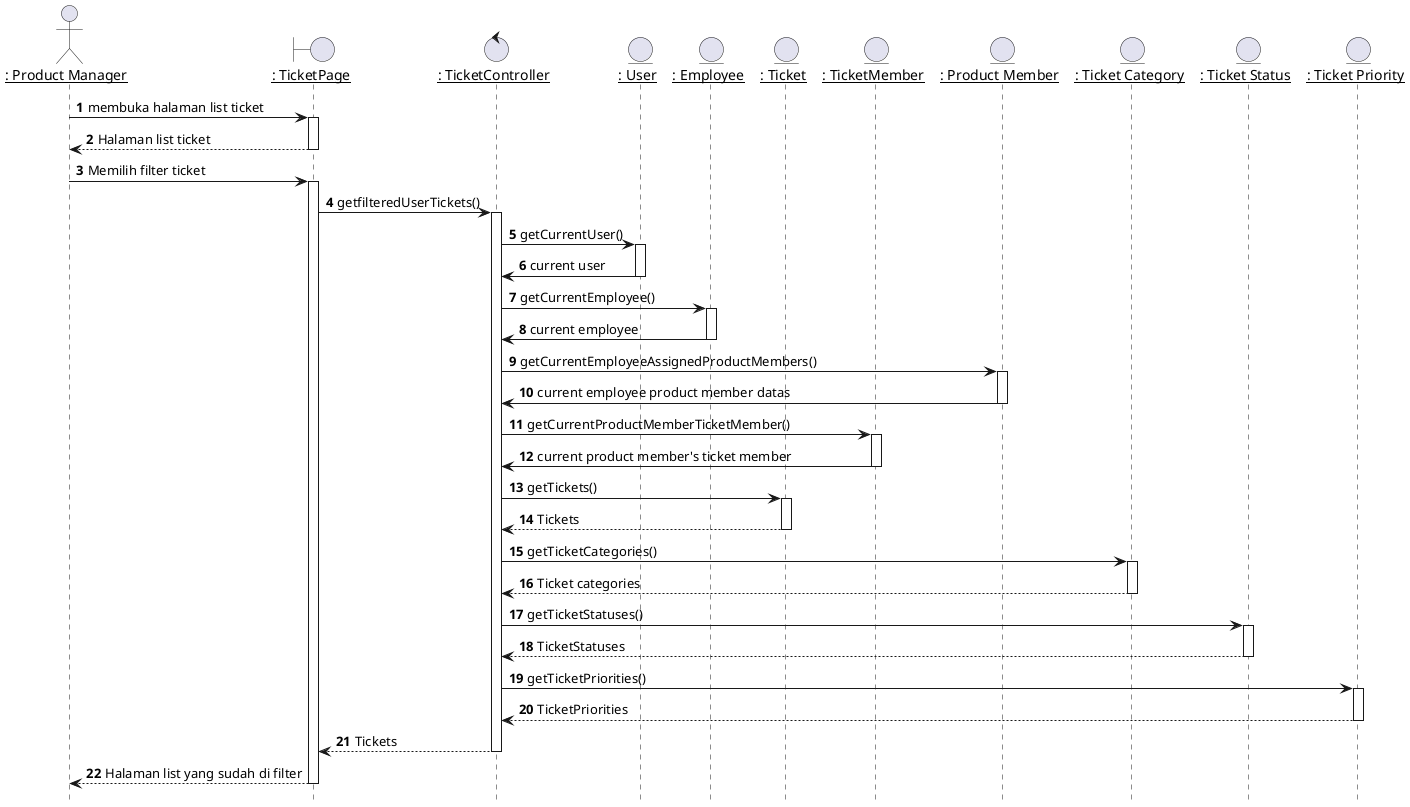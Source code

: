 @startuml Memfilter List Ticket

hide footbox


actor IPM as "__: Product Manager__"
boundary TicketPage as "__: TicketPage__"
control TicketController as "__: TicketController__"
entity Users as "__: User__"
entity Employees as "__: Employee__"
entity Ticket as "__: Ticket__"
entity TicketMember as "__: TicketMember__"
entity ProductMembers as "__: Product Member__"
' entity ProductMemberRoles as "__: Product Member Roles__"
entity TicketCategories as "__: Ticket Category__"
entity TicketStatuses as "__: Ticket Status__"
entity TicketPriorities as "__: Ticket Priority__"
' entityProductas "__: Products__"
' entity Companies as "__: Companies__"

autonumber 1
IPM -> TicketPage: membuka halaman list ticket
activate TicketPage

TicketPage --> IPM : Halaman list ticket
deactivate TicketPage

IPM -> TicketPage: Memilih filter ticket
activate TicketPage

TicketPage -> TicketController: getfilteredUserTickets()
activate TicketController

TicketController -> Users: getCurrentUser()
activate Users

Users -> TicketController: current user
deactivate Users

TicketController -> Employees: getCurrentEmployee()
activate Employees

Employees -> TicketController: current employee
deactivate Employees

TicketController -> ProductMembers: getCurrentEmployeeAssignedProductMembers()
activate ProductMembers

ProductMembers -> TicketController: current employee product member datas
deactivate ProductMembers

TicketController -> TicketMember: getCurrentProductMemberTicketMember()
activate TicketMember

TicketMember -> TicketController: current product member's ticket member
deactivate TicketMember

TicketController -> Ticket: getTickets()
activate Ticket

Ticket --> TicketController : Tickets
deactivate Ticket

TicketController -> TicketCategories: getTicketCategories()
activate TicketCategories

TicketCategories --> TicketController : Ticket categories
deactivate TicketCategories

TicketController -> TicketStatuses: getTicketStatuses()
activate TicketStatuses

TicketStatuses --> TicketController : TicketStatuses
deactivate TicketStatuses

TicketController -> TicketPriorities: getTicketPriorities()
activate TicketPriorities

TicketPriorities --> TicketController : TicketPriorities
deactivate TicketPriorities

' TicketController -> TicketController : resolveRelation()

TicketController --> TicketPage : Tickets
deactivate TicketController

TicketPage --> IPM : Halaman list yang sudah di filter
deactivate TicketPage


@enduml
